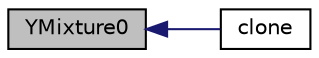 digraph "YMixture0"
{
  bgcolor="transparent";
  edge [fontname="Helvetica",fontsize="10",labelfontname="Helvetica",labelfontsize="10"];
  node [fontname="Helvetica",fontsize="10",shape=record];
  rankdir="LR";
  Node17 [label="YMixture0",height=0.2,width=0.4,color="black", fillcolor="grey75", style="filled", fontcolor="black"];
  Node17 -> Node18 [dir="back",color="midnightblue",fontsize="10",style="solid",fontname="Helvetica"];
  Node18 [label="clone",height=0.2,width=0.4,color="black",URL="$a25425.html#a978beb1d8454ca481790660427b9b37c",tooltip="Construct and return a clone. "];
}
